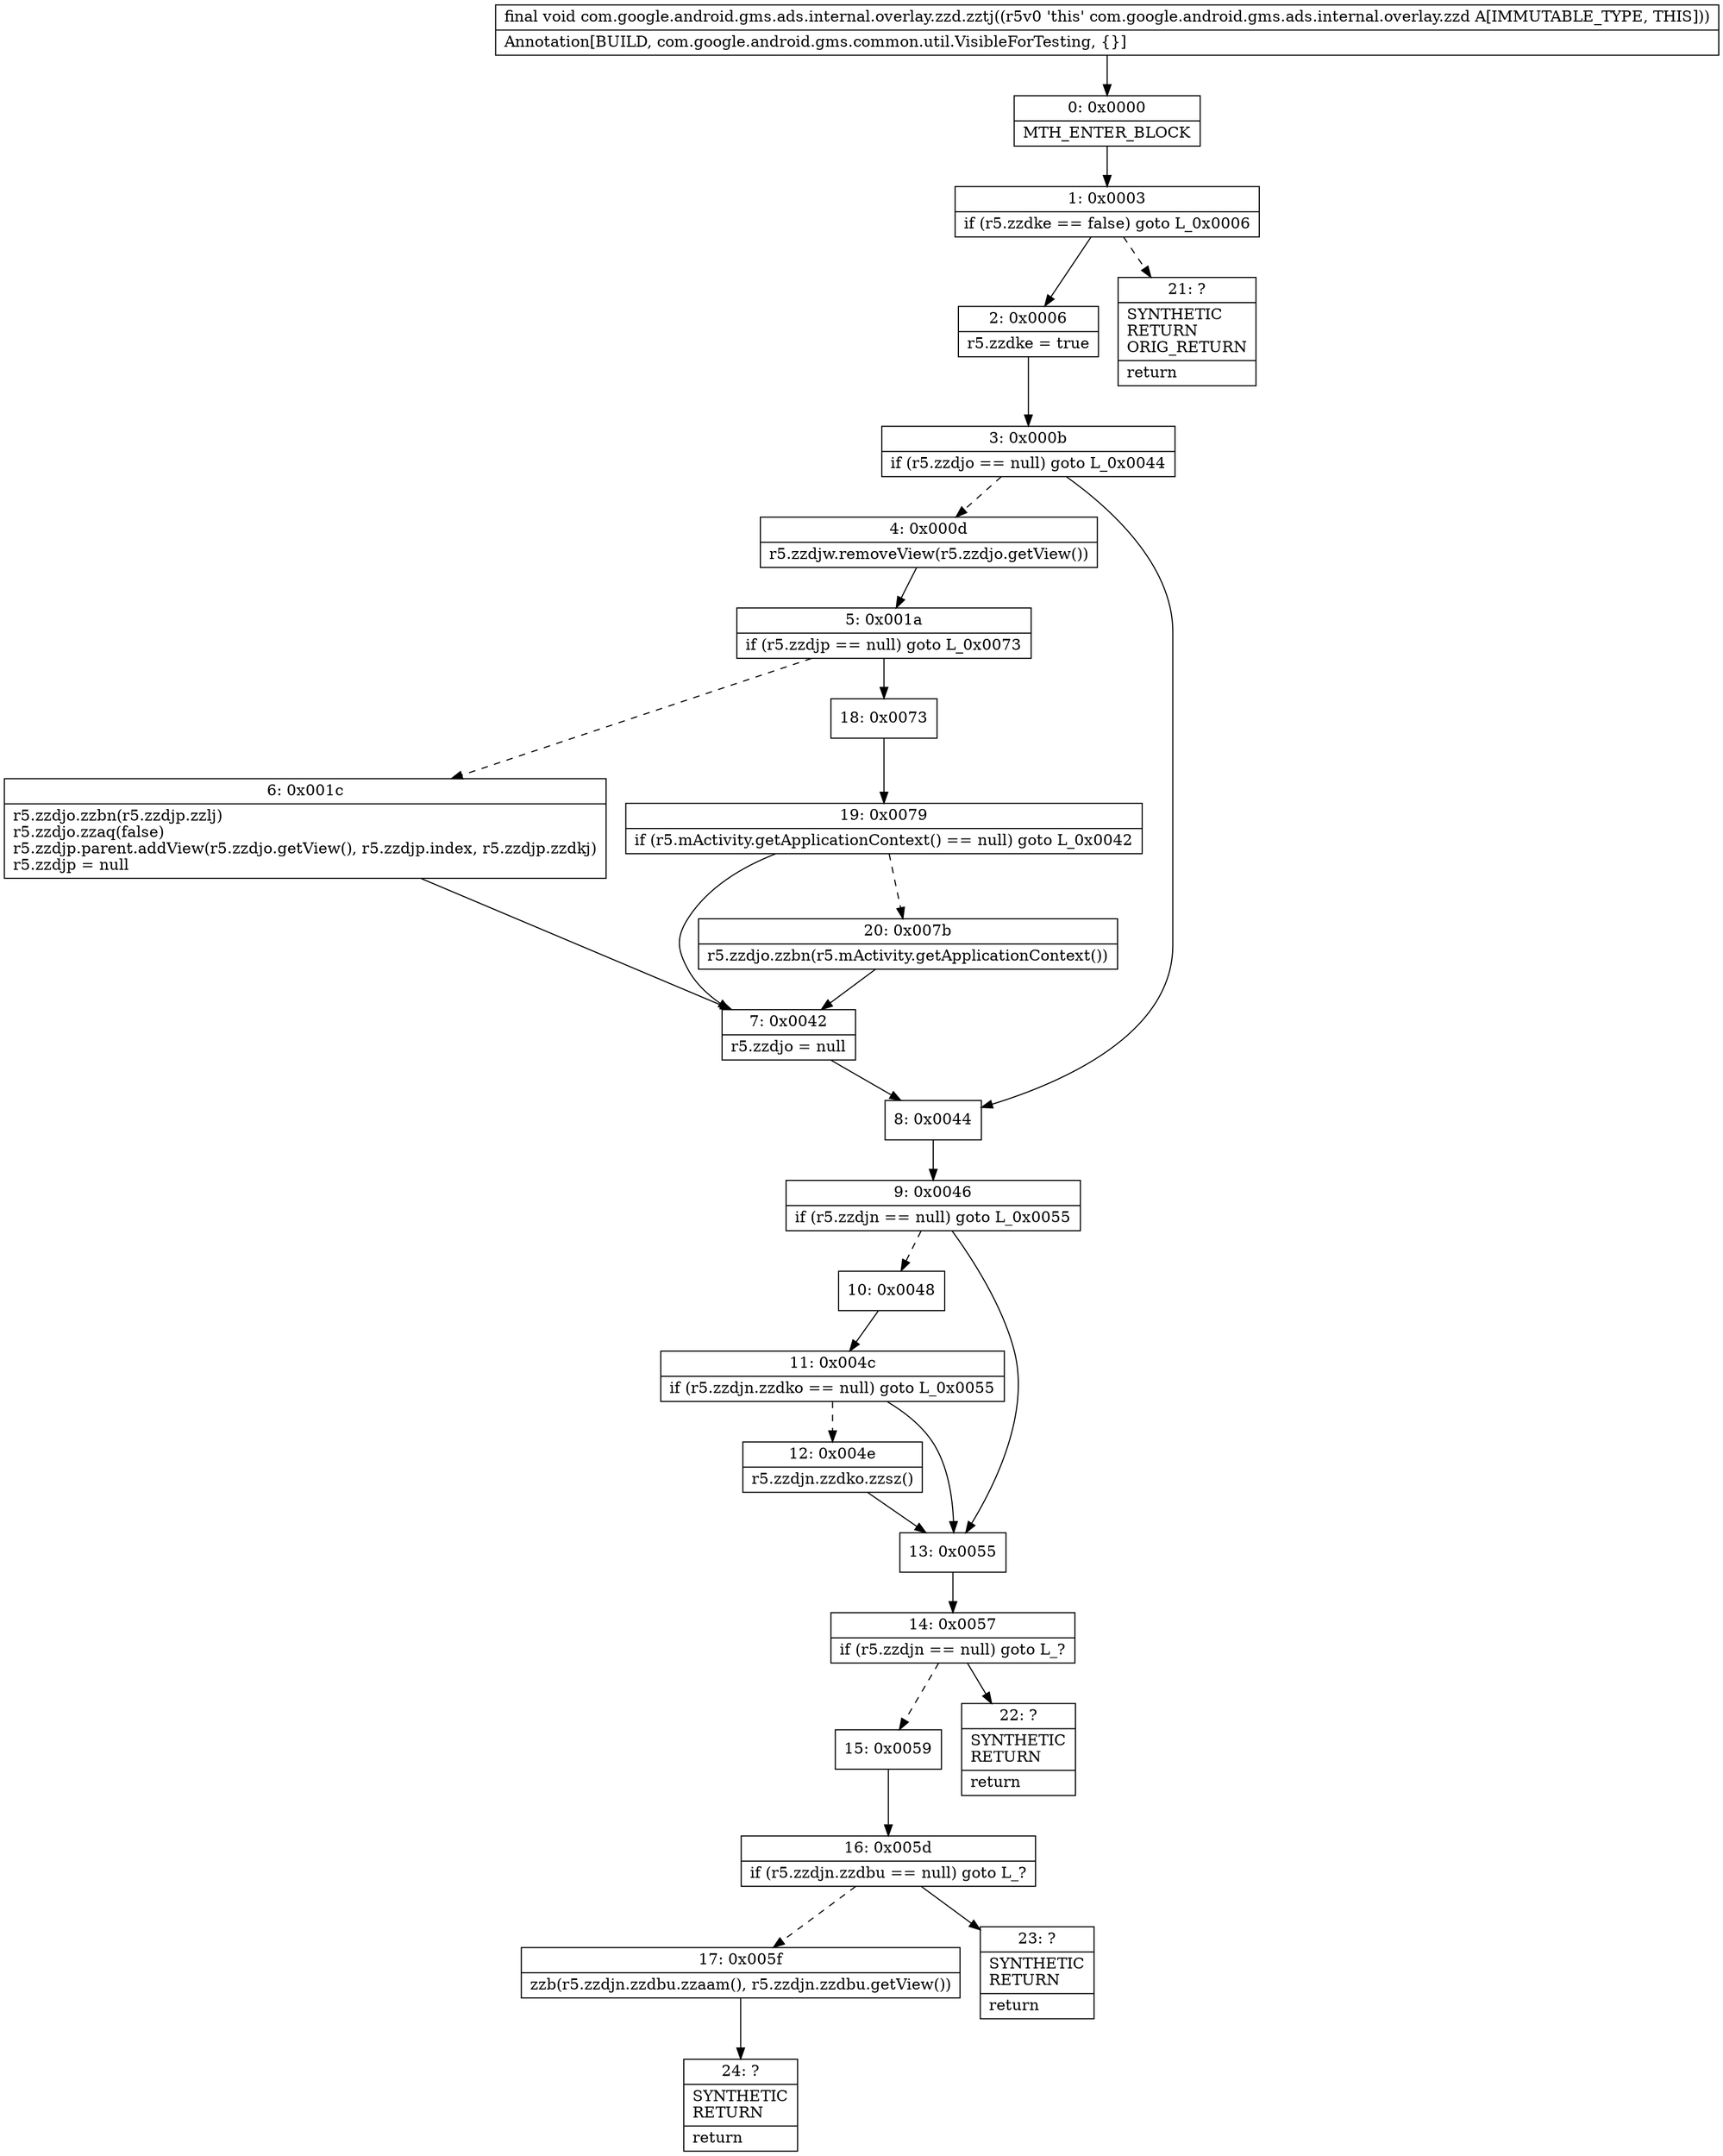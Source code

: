 digraph "CFG forcom.google.android.gms.ads.internal.overlay.zzd.zztj()V" {
Node_0 [shape=record,label="{0\:\ 0x0000|MTH_ENTER_BLOCK\l}"];
Node_1 [shape=record,label="{1\:\ 0x0003|if (r5.zzdke == false) goto L_0x0006\l}"];
Node_2 [shape=record,label="{2\:\ 0x0006|r5.zzdke = true\l}"];
Node_3 [shape=record,label="{3\:\ 0x000b|if (r5.zzdjo == null) goto L_0x0044\l}"];
Node_4 [shape=record,label="{4\:\ 0x000d|r5.zzdjw.removeView(r5.zzdjo.getView())\l}"];
Node_5 [shape=record,label="{5\:\ 0x001a|if (r5.zzdjp == null) goto L_0x0073\l}"];
Node_6 [shape=record,label="{6\:\ 0x001c|r5.zzdjo.zzbn(r5.zzdjp.zzlj)\lr5.zzdjo.zzaq(false)\lr5.zzdjp.parent.addView(r5.zzdjo.getView(), r5.zzdjp.index, r5.zzdjp.zzdkj)\lr5.zzdjp = null\l}"];
Node_7 [shape=record,label="{7\:\ 0x0042|r5.zzdjo = null\l}"];
Node_8 [shape=record,label="{8\:\ 0x0044}"];
Node_9 [shape=record,label="{9\:\ 0x0046|if (r5.zzdjn == null) goto L_0x0055\l}"];
Node_10 [shape=record,label="{10\:\ 0x0048}"];
Node_11 [shape=record,label="{11\:\ 0x004c|if (r5.zzdjn.zzdko == null) goto L_0x0055\l}"];
Node_12 [shape=record,label="{12\:\ 0x004e|r5.zzdjn.zzdko.zzsz()\l}"];
Node_13 [shape=record,label="{13\:\ 0x0055}"];
Node_14 [shape=record,label="{14\:\ 0x0057|if (r5.zzdjn == null) goto L_?\l}"];
Node_15 [shape=record,label="{15\:\ 0x0059}"];
Node_16 [shape=record,label="{16\:\ 0x005d|if (r5.zzdjn.zzdbu == null) goto L_?\l}"];
Node_17 [shape=record,label="{17\:\ 0x005f|zzb(r5.zzdjn.zzdbu.zzaam(), r5.zzdjn.zzdbu.getView())\l}"];
Node_18 [shape=record,label="{18\:\ 0x0073}"];
Node_19 [shape=record,label="{19\:\ 0x0079|if (r5.mActivity.getApplicationContext() == null) goto L_0x0042\l}"];
Node_20 [shape=record,label="{20\:\ 0x007b|r5.zzdjo.zzbn(r5.mActivity.getApplicationContext())\l}"];
Node_21 [shape=record,label="{21\:\ ?|SYNTHETIC\lRETURN\lORIG_RETURN\l|return\l}"];
Node_22 [shape=record,label="{22\:\ ?|SYNTHETIC\lRETURN\l|return\l}"];
Node_23 [shape=record,label="{23\:\ ?|SYNTHETIC\lRETURN\l|return\l}"];
Node_24 [shape=record,label="{24\:\ ?|SYNTHETIC\lRETURN\l|return\l}"];
MethodNode[shape=record,label="{final void com.google.android.gms.ads.internal.overlay.zzd.zztj((r5v0 'this' com.google.android.gms.ads.internal.overlay.zzd A[IMMUTABLE_TYPE, THIS]))  | Annotation[BUILD, com.google.android.gms.common.util.VisibleForTesting, \{\}]\l}"];
MethodNode -> Node_0;
Node_0 -> Node_1;
Node_1 -> Node_2;
Node_1 -> Node_21[style=dashed];
Node_2 -> Node_3;
Node_3 -> Node_4[style=dashed];
Node_3 -> Node_8;
Node_4 -> Node_5;
Node_5 -> Node_6[style=dashed];
Node_5 -> Node_18;
Node_6 -> Node_7;
Node_7 -> Node_8;
Node_8 -> Node_9;
Node_9 -> Node_10[style=dashed];
Node_9 -> Node_13;
Node_10 -> Node_11;
Node_11 -> Node_12[style=dashed];
Node_11 -> Node_13;
Node_12 -> Node_13;
Node_13 -> Node_14;
Node_14 -> Node_15[style=dashed];
Node_14 -> Node_22;
Node_15 -> Node_16;
Node_16 -> Node_17[style=dashed];
Node_16 -> Node_23;
Node_17 -> Node_24;
Node_18 -> Node_19;
Node_19 -> Node_7;
Node_19 -> Node_20[style=dashed];
Node_20 -> Node_7;
}

